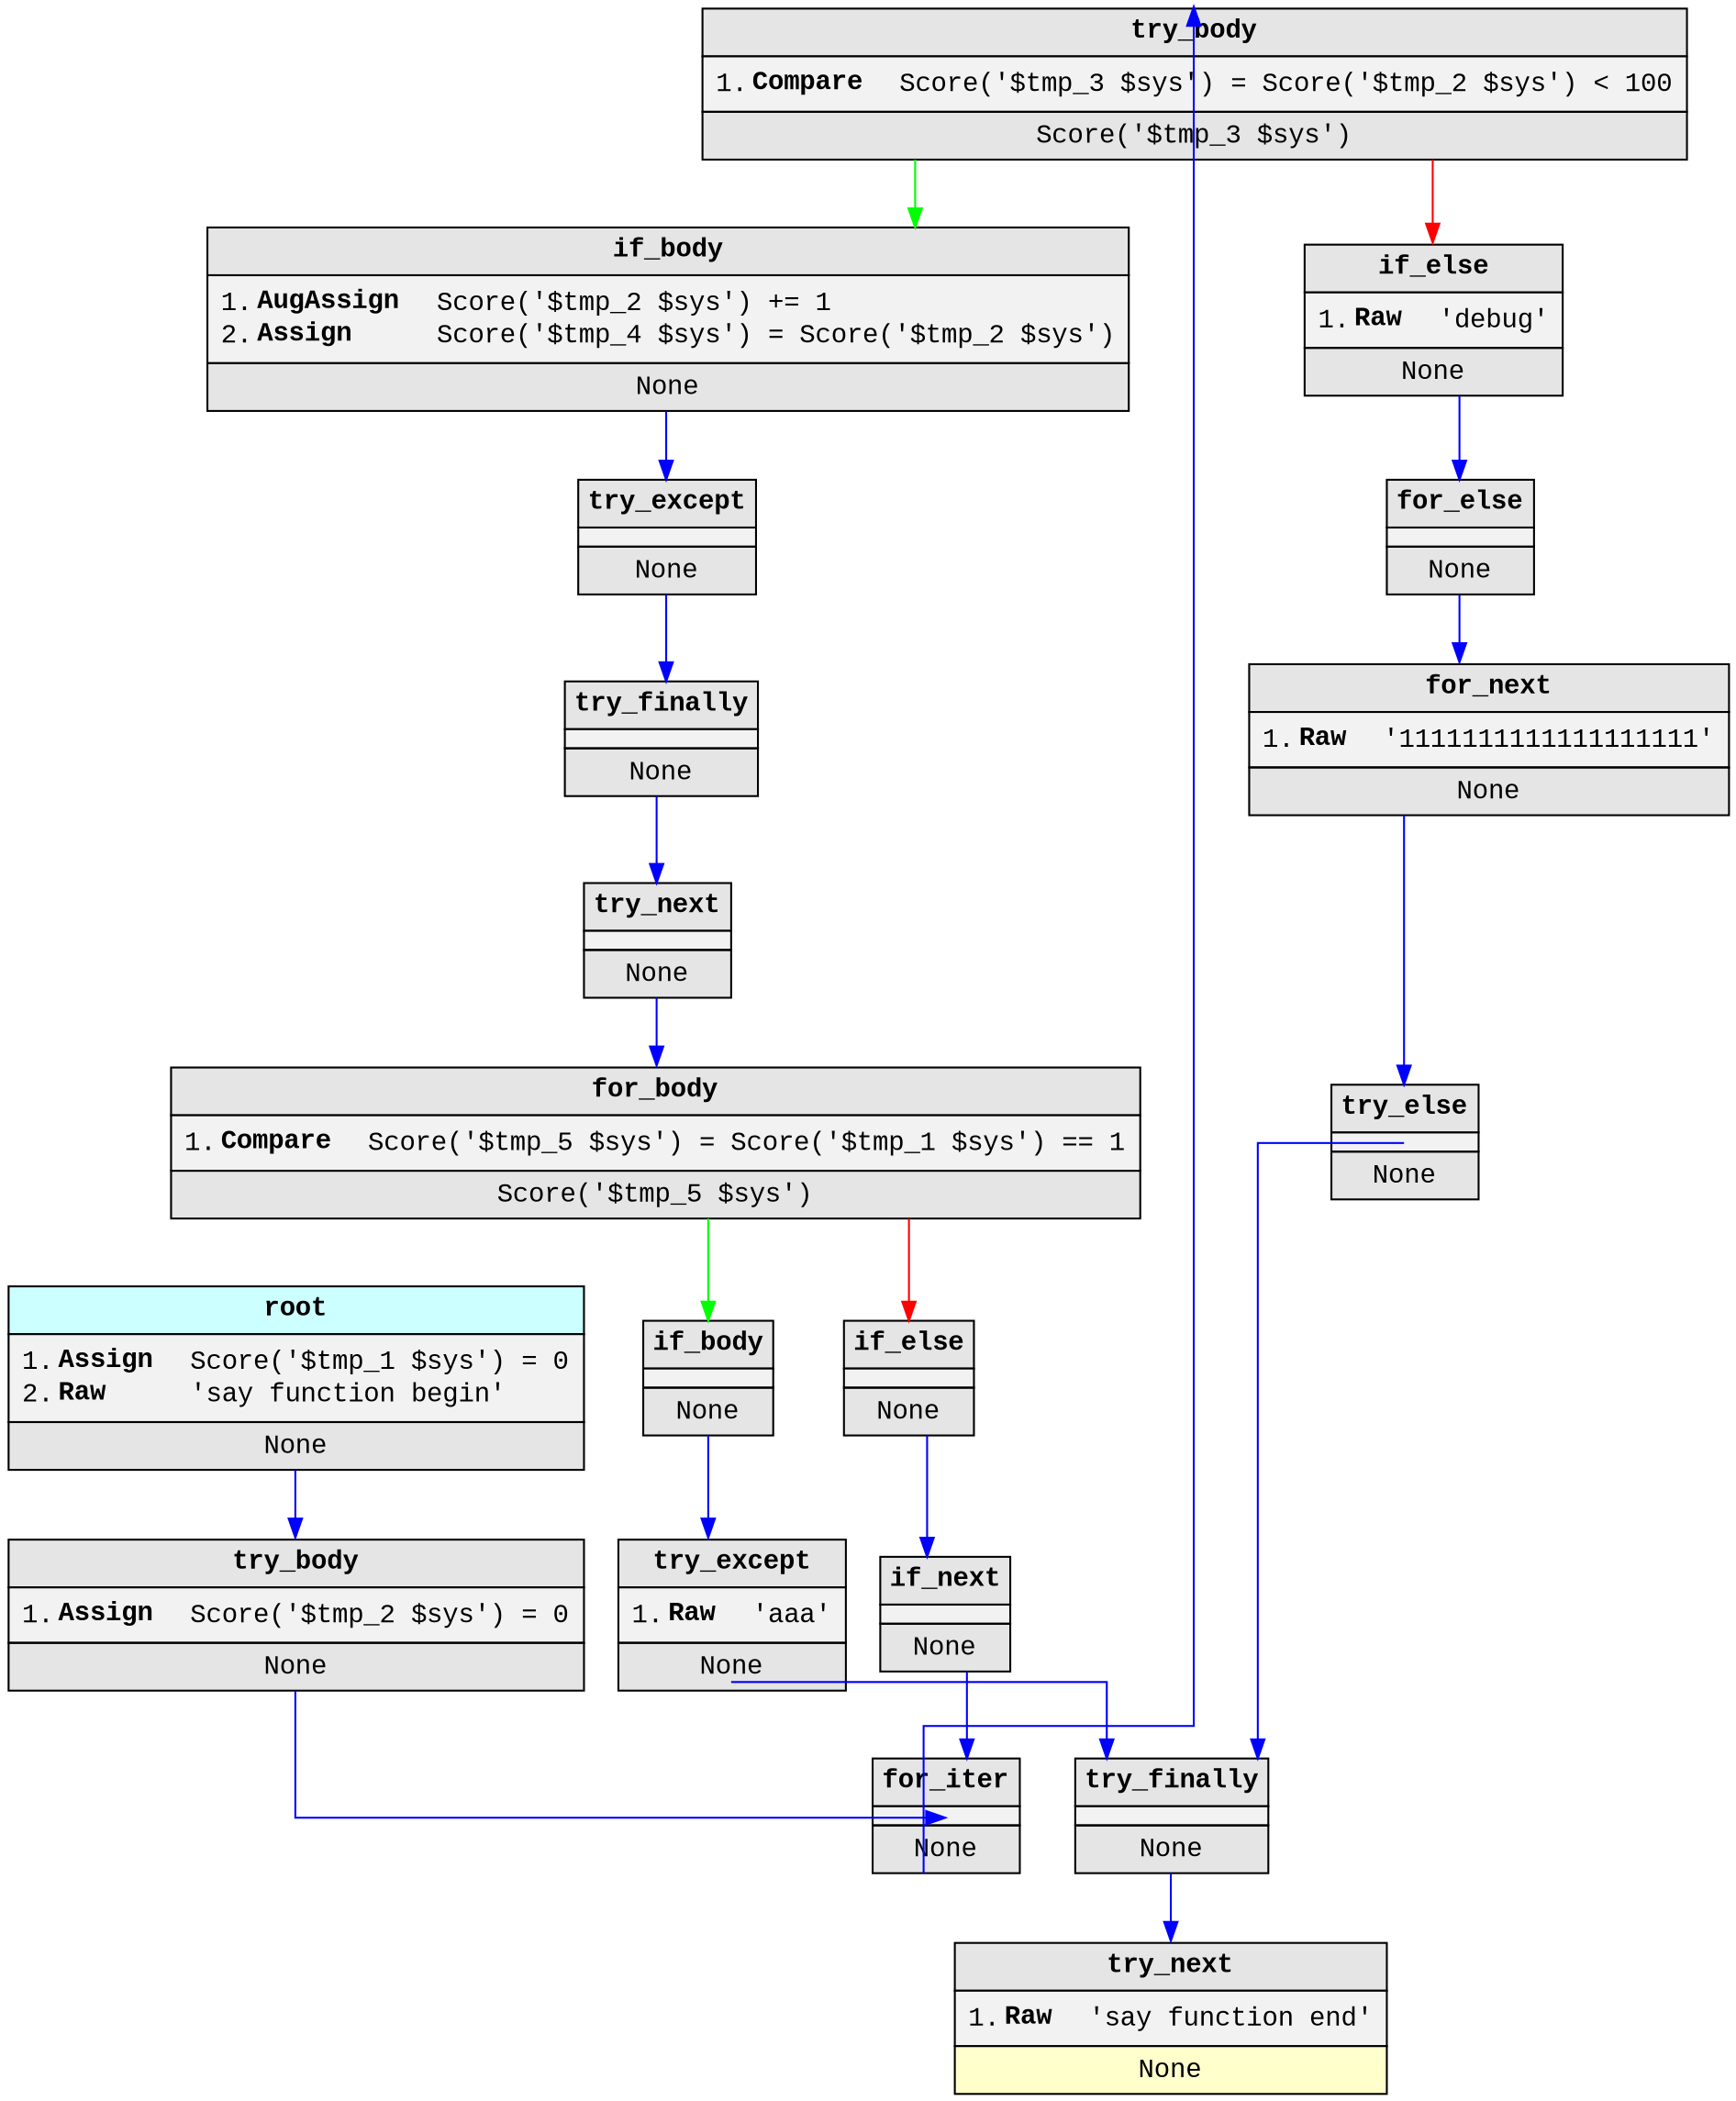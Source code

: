 digraph {
	node [fontname="Courier New"]
	edge [fontname="Courier New"]
	bgcolor=white splines=ortho
	node_1550638433488 [label=<
                    <table border="0" cellborder="1" cellspacing="0" cellpadding="4">
                        <tr><td><b>try_next</b></td></tr>
                        <tr><td bgcolor="gray95"><table border="0" cellborder="0" cellspacing="2" cellpadding="0">
                            <tr><td align="left">1.</td><td align="left"><b>Raw</b>  </td><td align="left">&#x27;say function end&#x27;</td></tr>
                        </table></td></tr>
                        <tr><td bgcolor="#ffffcc">None</td></tr>
                    </table>
                    > fillcolor=gray90 shape=plain style=filled]
	node_1550638333456 [label=<
                    <table border="0" cellborder="1" cellspacing="0" cellpadding="4">
                        <tr><td><b>try_finally</b></td></tr>
                        <tr><td bgcolor="gray95"></td></tr>
                        <tr><td>None</td></tr>
                    </table>
                    > fillcolor=gray90 shape=plain style=filled]
	node_1550638333456:s -> node_1550638433488:n [color=blue]
	node_1550638432464 [label=<
                    <table border="0" cellborder="1" cellspacing="0" cellpadding="4">
                        <tr><td><b>try_else</b></td></tr>
                        <tr><td bgcolor="gray95"></td></tr>
                        <tr><td>None</td></tr>
                    </table>
                    > fillcolor=gray90 shape=plain style=filled]
	node_1550638432464:s -> node_1550638333456:n [color=blue]
	node_1550638434384 [label=<
                    <table border="0" cellborder="1" cellspacing="0" cellpadding="4">
                        <tr><td><b>for_next</b></td></tr>
                        <tr><td bgcolor="gray95"><table border="0" cellborder="0" cellspacing="2" cellpadding="0">
                            <tr><td align="left">1.</td><td align="left"><b>Raw</b>  </td><td align="left">&#x27;1111111111111111111&#x27;</td></tr>
                        </table></td></tr>
                        <tr><td>None</td></tr>
                    </table>
                    > fillcolor=gray90 shape=plain style=filled]
	node_1550638434384:s -> node_1550638432464:n [color=blue]
	node_1550638433616 [label=<
                    <table border="0" cellborder="1" cellspacing="0" cellpadding="4">
                        <tr><td><b>for_else</b></td></tr>
                        <tr><td bgcolor="gray95"></td></tr>
                        <tr><td>None</td></tr>
                    </table>
                    > fillcolor=gray90 shape=plain style=filled]
	node_1550638433616:s -> node_1550638434384:n [color=blue]
	node_1550638436944 [label=<
                    <table border="0" cellborder="1" cellspacing="0" cellpadding="4">
                        <tr><td><b>if_else</b></td></tr>
                        <tr><td bgcolor="gray95"><table border="0" cellborder="0" cellspacing="2" cellpadding="0">
                            <tr><td align="left">1.</td><td align="left"><b>Raw</b>  </td><td align="left">&#x27;debug&#x27;</td></tr>
                        </table></td></tr>
                        <tr><td>None</td></tr>
                    </table>
                    > fillcolor=gray90 shape=plain style=filled]
	node_1550638436944:s -> node_1550638433616:n [color=blue]
	node_1550638438672 [label=<
                    <table border="0" cellborder="1" cellspacing="0" cellpadding="4">
                        <tr><td><b>if_next</b></td></tr>
                        <tr><td bgcolor="gray95"></td></tr>
                        <tr><td>None</td></tr>
                    </table>
                    > fillcolor=gray90 shape=plain style=filled]
	node_1550638438672:s -> node_1550638434000:n [color=blue]
	node_1550638438288 [label=<
                    <table border="0" cellborder="1" cellspacing="0" cellpadding="4">
                        <tr><td><b>if_else</b></td></tr>
                        <tr><td bgcolor="gray95"></td></tr>
                        <tr><td>None</td></tr>
                    </table>
                    > fillcolor=gray90 shape=plain style=filled]
	node_1550638438288:s -> node_1550638438672:n [color=blue]
	node_1550638333648 [label=<
                    <table border="0" cellborder="1" cellspacing="0" cellpadding="4">
                        <tr><td><b>try_except</b></td></tr>
                        <tr><td bgcolor="gray95"><table border="0" cellborder="0" cellspacing="2" cellpadding="0">
                            <tr><td align="left">1.</td><td align="left"><b>Raw</b>  </td><td align="left">&#x27;aaa&#x27;</td></tr>
                        </table></td></tr>
                        <tr><td>None</td></tr>
                    </table>
                    > fillcolor=gray90 shape=plain style=filled]
	node_1550638333648:s -> node_1550638333456:n [color=blue]
	node_1550638434512 [label=<
                    <table border="0" cellborder="1" cellspacing="0" cellpadding="4">
                        <tr><td><b>if_body</b></td></tr>
                        <tr><td bgcolor="gray95"></td></tr>
                        <tr><td>None</td></tr>
                    </table>
                    > fillcolor=gray90 shape=plain style=filled]
	node_1550638434512:s -> node_1550638333648:n [color=blue]
	node_1550638434448 [label=<
                    <table border="0" cellborder="1" cellspacing="0" cellpadding="4">
                        <tr><td><b>for_body</b></td></tr>
                        <tr><td bgcolor="gray95"><table border="0" cellborder="0" cellspacing="2" cellpadding="0">
                            <tr><td align="left">1.</td><td align="left"><b>Compare</b>  </td><td align="left">Score(&#x27;$tmp_5 $sys&#x27;) = Score(&#x27;$tmp_1 $sys&#x27;) == 1</td></tr>
                        </table></td></tr>
                        <tr><td>Score(&#x27;$tmp_5 $sys&#x27;)</td></tr>
                    </table>
                    > fillcolor=gray90 shape=plain style=filled]
	node_1550638434448:sw -> node_1550638434512:n [color=green]
	node_1550638434448:se -> node_1550638438288:n [color=red]
	node_1550638436432 [label=<
                    <table border="0" cellborder="1" cellspacing="0" cellpadding="4">
                        <tr><td><b>try_next</b></td></tr>
                        <tr><td bgcolor="gray95"></td></tr>
                        <tr><td>None</td></tr>
                    </table>
                    > fillcolor=gray90 shape=plain style=filled]
	node_1550638436432:s -> node_1550638434448:n [color=blue]
	node_1550638434768 [label=<
                    <table border="0" cellborder="1" cellspacing="0" cellpadding="4">
                        <tr><td><b>try_finally</b></td></tr>
                        <tr><td bgcolor="gray95"></td></tr>
                        <tr><td>None</td></tr>
                    </table>
                    > fillcolor=gray90 shape=plain style=filled]
	node_1550638434768:s -> node_1550638436432:n [color=blue]
	node_1550638434960 [label=<
                    <table border="0" cellborder="1" cellspacing="0" cellpadding="4">
                        <tr><td><b>try_except</b></td></tr>
                        <tr><td bgcolor="gray95"></td></tr>
                        <tr><td>None</td></tr>
                    </table>
                    > fillcolor=gray90 shape=plain style=filled]
	node_1550638434960:s -> node_1550638434768:n [color=blue]
	node_1550638436560 [label=<
                    <table border="0" cellborder="1" cellspacing="0" cellpadding="4">
                        <tr><td><b>if_body</b></td></tr>
                        <tr><td bgcolor="gray95"><table border="0" cellborder="0" cellspacing="2" cellpadding="0">
                            <tr><td align="left">1.</td><td align="left"><b>AugAssign</b>  </td><td align="left">Score(&#x27;$tmp_2 $sys&#x27;) += 1</td></tr>
<tr><td align="left">2.</td><td align="left"><b>Assign</b>  </td><td align="left">Score(&#x27;$tmp_4 $sys&#x27;) = Score(&#x27;$tmp_2 $sys&#x27;)</td></tr>
                        </table></td></tr>
                        <tr><td>None</td></tr>
                    </table>
                    > fillcolor=gray90 shape=plain style=filled]
	node_1550638436560:s -> node_1550638434960:n [color=blue]
	node_1550638436048 [label=<
                    <table border="0" cellborder="1" cellspacing="0" cellpadding="4">
                        <tr><td><b>try_body</b></td></tr>
                        <tr><td bgcolor="gray95"><table border="0" cellborder="0" cellspacing="2" cellpadding="0">
                            <tr><td align="left">1.</td><td align="left"><b>Compare</b>  </td><td align="left">Score(&#x27;$tmp_3 $sys&#x27;) = Score(&#x27;$tmp_2 $sys&#x27;) &lt; 100</td></tr>
                        </table></td></tr>
                        <tr><td>Score(&#x27;$tmp_3 $sys&#x27;)</td></tr>
                    </table>
                    > fillcolor=gray90 shape=plain style=filled]
	node_1550638436048:sw -> node_1550638436560:n [color=green]
	node_1550638436048:se -> node_1550638436944:n [color=red]
	node_1550638434000 [label=<
                    <table border="0" cellborder="1" cellspacing="0" cellpadding="4">
                        <tr><td><b>for_iter</b></td></tr>
                        <tr><td bgcolor="gray95"></td></tr>
                        <tr><td>None</td></tr>
                    </table>
                    > fillcolor=gray90 shape=plain style=filled]
	node_1550638434000:s -> node_1550638436048:n [color=blue]
	node_1550638433104 [label=<
                    <table border="0" cellborder="1" cellspacing="0" cellpadding="4">
                        <tr><td><b>try_body</b></td></tr>
                        <tr><td bgcolor="gray95"><table border="0" cellborder="0" cellspacing="2" cellpadding="0">
                            <tr><td align="left">1.</td><td align="left"><b>Assign</b>  </td><td align="left">Score(&#x27;$tmp_2 $sys&#x27;) = 0</td></tr>
                        </table></td></tr>
                        <tr><td>None</td></tr>
                    </table>
                    > fillcolor=gray90 shape=plain style=filled]
	node_1550638433104:s -> node_1550638434000:n [color=blue]
	node_1550633068816 [label=<
                    <table border="0" cellborder="1" cellspacing="0" cellpadding="4">
                        <tr><td bgcolor="#ccffff"><b>root</b></td></tr>
                        <tr><td bgcolor="gray95"><table border="0" cellborder="0" cellspacing="2" cellpadding="0">
                            <tr><td align="left">1.</td><td align="left"><b>Assign</b>  </td><td align="left">Score(&#x27;$tmp_1 $sys&#x27;) = 0</td></tr>
<tr><td align="left">2.</td><td align="left"><b>Raw</b>  </td><td align="left">&#x27;say function begin&#x27;</td></tr>
                        </table></td></tr>
                        <tr><td>None</td></tr>
                    </table>
                    > fillcolor=gray90 shape=plain style=filled]
	node_1550633068816:s -> node_1550638433104:n [color=blue]
}
